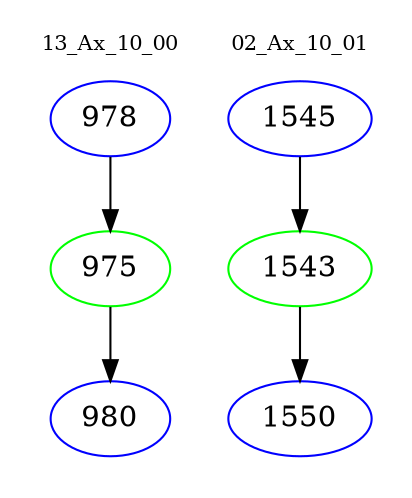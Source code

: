 digraph{
subgraph cluster_0 {
color = white
label = "13_Ax_10_00";
fontsize=10;
T0_978 [label="978", color="blue"]
T0_978 -> T0_975 [color="black"]
T0_975 [label="975", color="green"]
T0_975 -> T0_980 [color="black"]
T0_980 [label="980", color="blue"]
}
subgraph cluster_1 {
color = white
label = "02_Ax_10_01";
fontsize=10;
T1_1545 [label="1545", color="blue"]
T1_1545 -> T1_1543 [color="black"]
T1_1543 [label="1543", color="green"]
T1_1543 -> T1_1550 [color="black"]
T1_1550 [label="1550", color="blue"]
}
}
